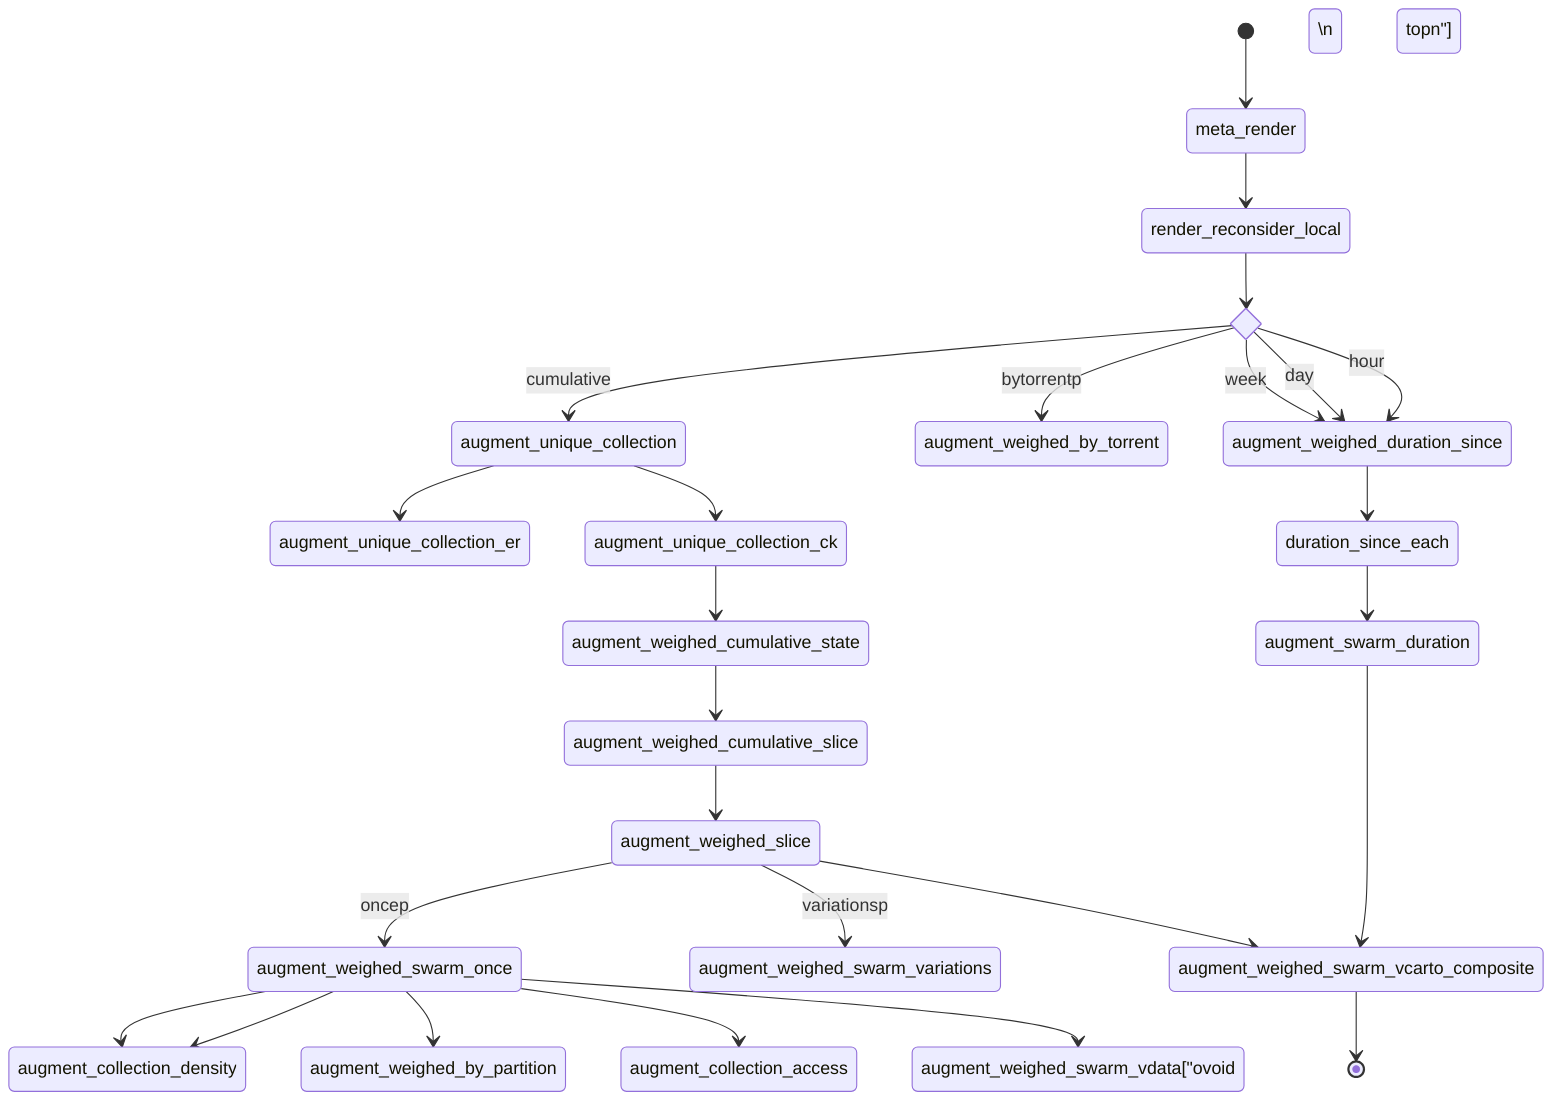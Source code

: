 stateDiagram-v2
    [*] --> meta_render
    meta_render --> render_reconsider_local
    state if_state<<choice>>

    render_reconsider_local --> if_state
    if_state --> augment_unique_collection : cumulative
    augment_unique_collection --> augment_unique_collection_er
    augment_unique_collection --> augment_unique_collection_ck
    augment_unique_collection_ck --> augment_weighed_cumulative_state
    augment_weighed_cumulative_state --> augment_weighed_cumulative_slice
    augment_weighed_cumulative_slice --> augment_weighed_slice

    augment_weighed_slice --> augment_weighed_swarm_once : oncep
    state if_state<<choice>>
    if_state --> augment_weighed_by_torrent : bytorrentp
    augment_weighed_swarm_once --> augment_collection_density
    augment_weighed_swarm_once --> augment_weighed_by_partition
    augment_weighed_swarm_once --> augment_collection_access
    augment_weighed_swarm_once --> augment_weighed_swarm_vdata["ovoid \n topn"]
    augment_weighed_swarm_once -->  augment_collection_density

    augment_weighed_slice --> augment_weighed_swarm_variations : variationsp
    augment_weighed_slice --> augment_weighed_swarm_vcarto_composite

    if_state --> augment_weighed_duration_since: week
    if_state --> augment_weighed_duration_since: day
    if_state --> augment_weighed_duration_since: hour
    augment_weighed_duration_since --> duration_since_each
    duration_since_each --> augment_swarm_duration
    augment_swarm_duration --> augment_weighed_swarm_vcarto_composite
    augment_weighed_swarm_vcarto_composite --> [*]